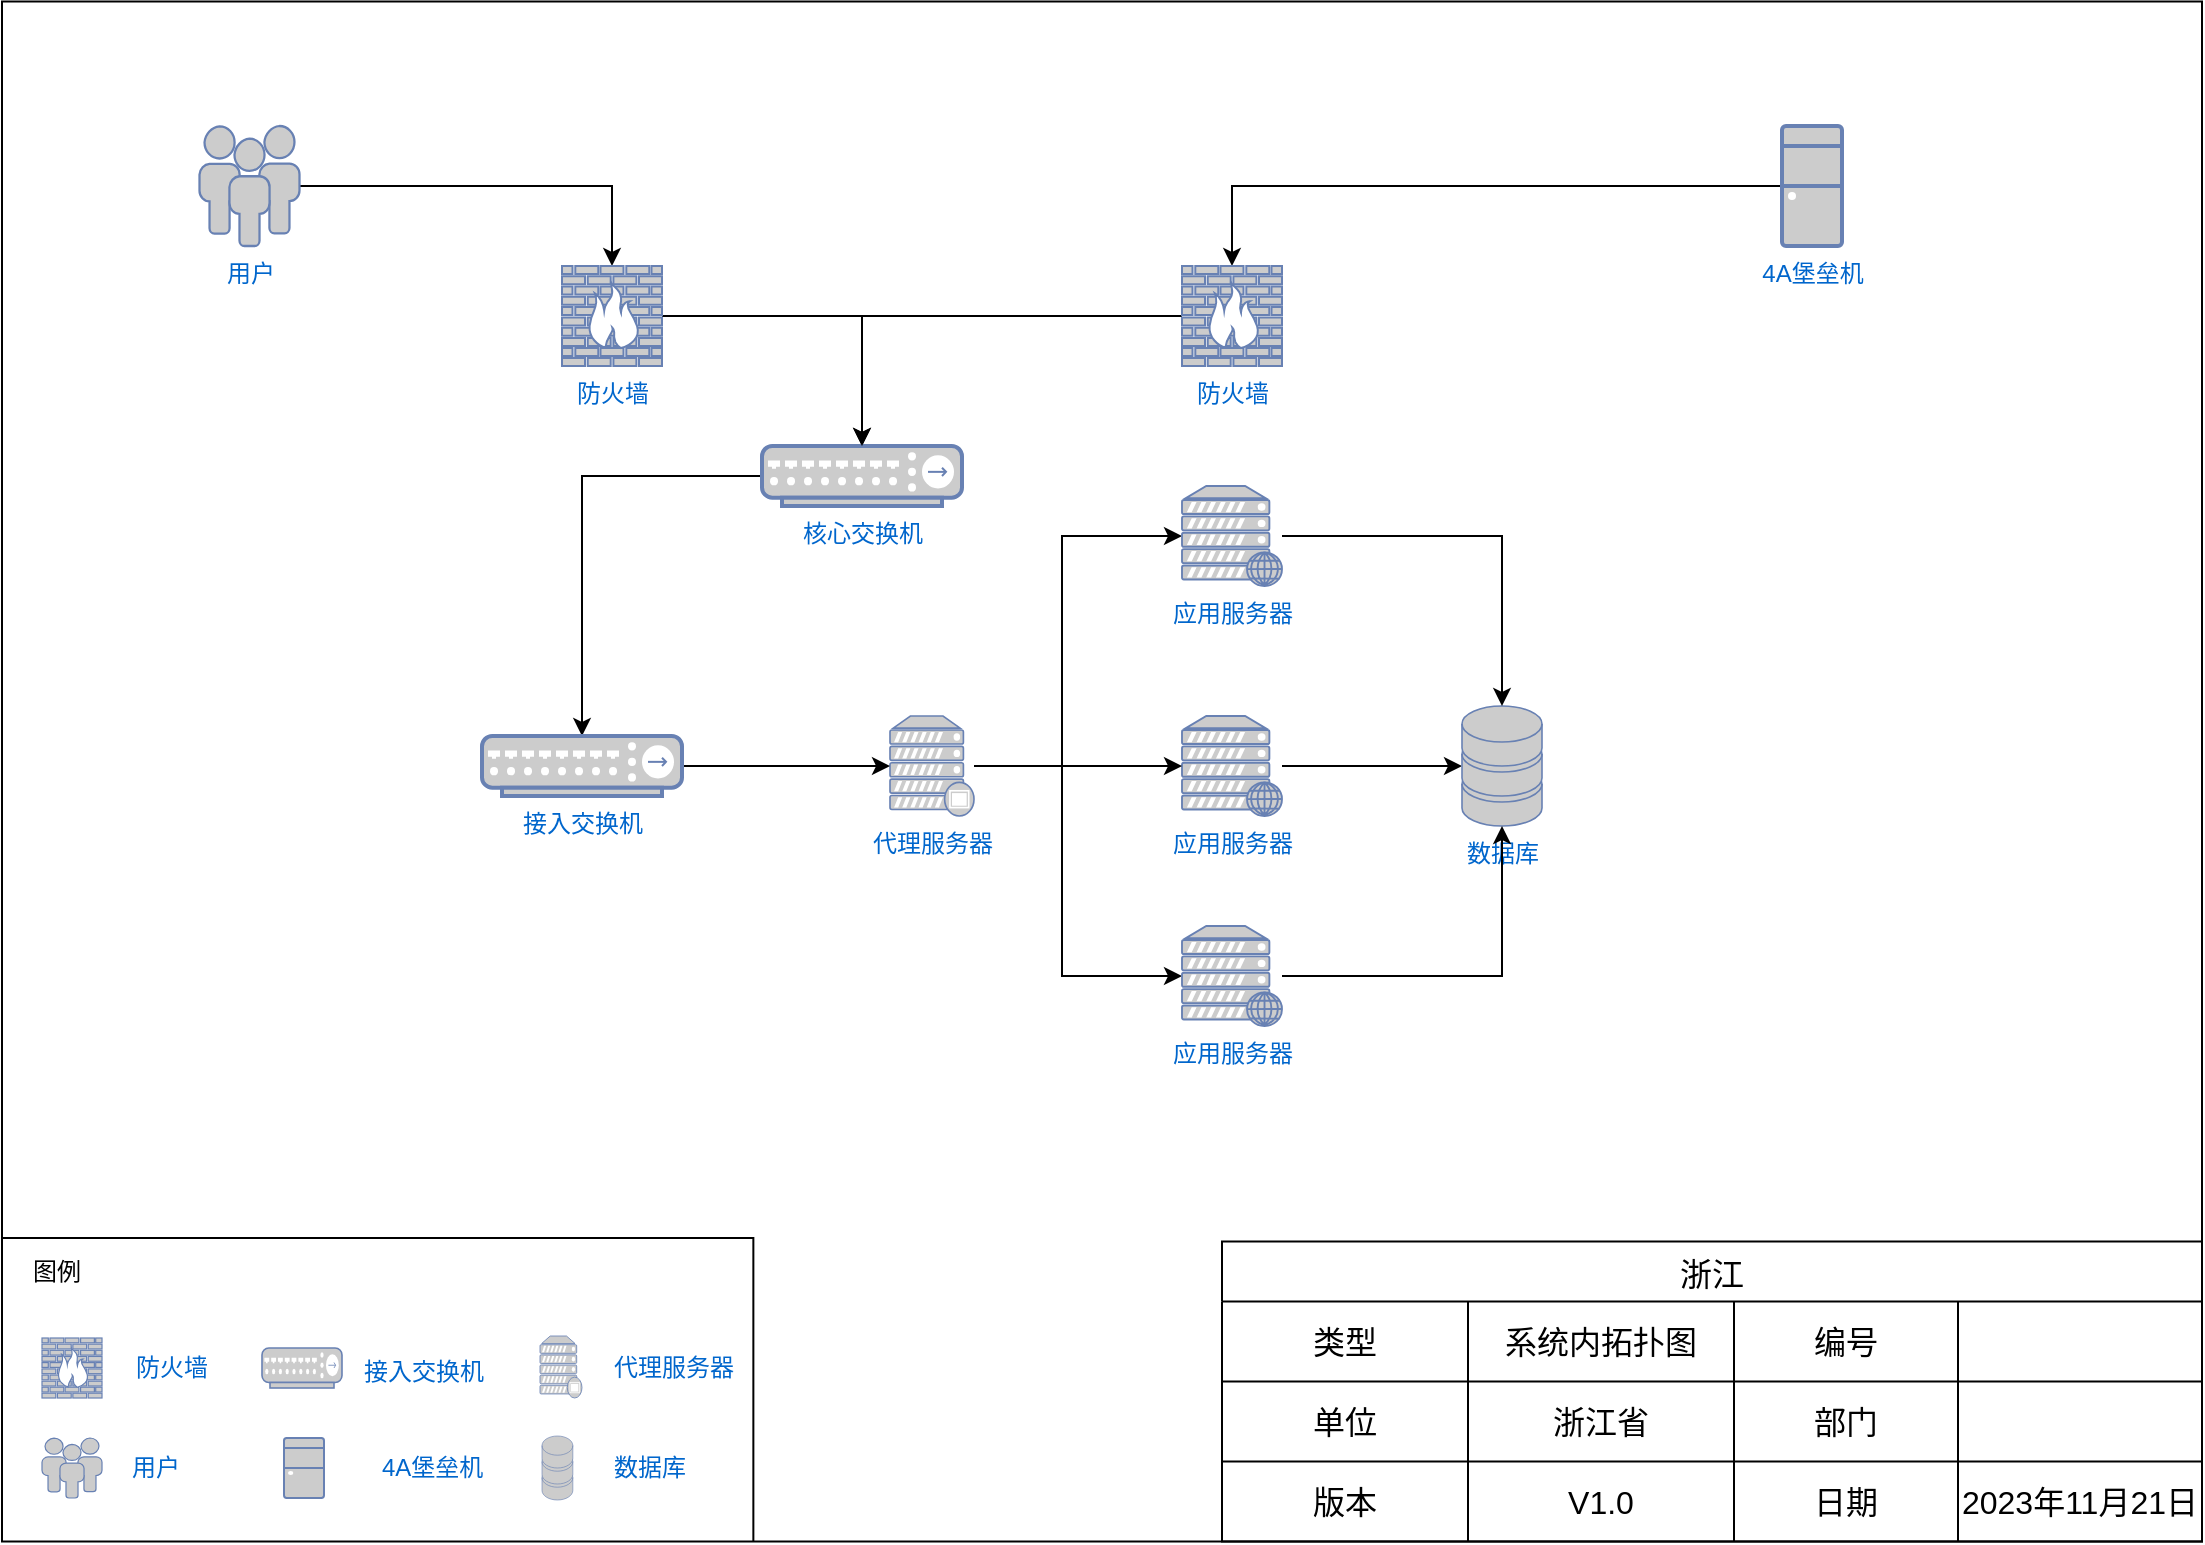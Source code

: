 <mxfile version="22.1.3" type="github">
  <diagram name="Page-1" id="N03-g4pvV7ls1qnGNdEI">
    <mxGraphModel dx="1837" dy="1077" grid="1" gridSize="10" guides="1" tooltips="1" connect="1" arrows="1" fold="1" page="1" pageScale="1" pageWidth="1100" pageHeight="850" background="none" math="0" shadow="0">
      <root>
        <mxCell id="0" />
        <mxCell id="1" parent="0" />
        <mxCell id="nzaEZpmG-VRNUWLQHmew-116" value="" style="rounded=0;whiteSpace=wrap;html=1;fillOpacity=0;" vertex="1" parent="1">
          <mxGeometry y="79.75" width="1100" height="770" as="geometry" />
        </mxCell>
        <mxCell id="nzaEZpmG-VRNUWLQHmew-19" value="" style="edgeStyle=orthogonalEdgeStyle;rounded=0;orthogonalLoop=1;jettySize=auto;html=1;" edge="1" parent="1" source="nzaEZpmG-VRNUWLQHmew-1" target="nzaEZpmG-VRNUWLQHmew-4">
          <mxGeometry relative="1" as="geometry" />
        </mxCell>
        <mxCell id="nzaEZpmG-VRNUWLQHmew-1" value="用户" style="fontColor=#0066CC;verticalAlign=top;verticalLabelPosition=bottom;labelPosition=center;align=center;html=1;outlineConnect=0;fillColor=#CCCCCC;strokeColor=#6881B3;gradientColor=none;gradientDirection=north;strokeWidth=2;shape=mxgraph.networks.users;" vertex="1" parent="1">
          <mxGeometry x="98.75" y="142" width="50" height="60" as="geometry" />
        </mxCell>
        <mxCell id="nzaEZpmG-VRNUWLQHmew-16" value="" style="edgeStyle=orthogonalEdgeStyle;rounded=0;orthogonalLoop=1;jettySize=auto;html=1;" edge="1" parent="1" source="nzaEZpmG-VRNUWLQHmew-2" target="nzaEZpmG-VRNUWLQHmew-3">
          <mxGeometry relative="1" as="geometry" />
        </mxCell>
        <mxCell id="nzaEZpmG-VRNUWLQHmew-2" value="应用服务器" style="fontColor=#0066CC;verticalAlign=top;verticalLabelPosition=bottom;labelPosition=center;align=center;html=1;outlineConnect=0;fillColor=#CCCCCC;strokeColor=#6881B3;gradientColor=none;gradientDirection=north;strokeWidth=2;shape=mxgraph.networks.web_server;" vertex="1" parent="1">
          <mxGeometry x="590" y="437" width="50" height="50" as="geometry" />
        </mxCell>
        <mxCell id="nzaEZpmG-VRNUWLQHmew-3" value="数据库" style="fontColor=#0066CC;verticalAlign=top;verticalLabelPosition=bottom;labelPosition=center;align=center;html=1;outlineConnect=0;fillColor=#CCCCCC;strokeColor=#6881B3;gradientColor=none;gradientDirection=north;strokeWidth=2;shape=mxgraph.networks.storage;" vertex="1" parent="1">
          <mxGeometry x="730" y="432" width="40" height="60" as="geometry" />
        </mxCell>
        <mxCell id="nzaEZpmG-VRNUWLQHmew-10" value="" style="edgeStyle=orthogonalEdgeStyle;rounded=0;orthogonalLoop=1;jettySize=auto;html=1;" edge="1" parent="1" source="nzaEZpmG-VRNUWLQHmew-4" target="nzaEZpmG-VRNUWLQHmew-92">
          <mxGeometry relative="1" as="geometry" />
        </mxCell>
        <mxCell id="nzaEZpmG-VRNUWLQHmew-4" value="防火墙" style="fontColor=#0066CC;verticalAlign=top;verticalLabelPosition=bottom;labelPosition=center;align=center;html=1;outlineConnect=0;fillColor=#CCCCCC;strokeColor=#6881B3;gradientColor=none;gradientDirection=north;strokeWidth=2;shape=mxgraph.networks.firewall;" vertex="1" parent="1">
          <mxGeometry x="280" y="212" width="50" height="50" as="geometry" />
        </mxCell>
        <mxCell id="nzaEZpmG-VRNUWLQHmew-98" value="" style="edgeStyle=orthogonalEdgeStyle;rounded=0;orthogonalLoop=1;jettySize=auto;html=1;" edge="1" parent="1" source="nzaEZpmG-VRNUWLQHmew-5" target="nzaEZpmG-VRNUWLQHmew-95">
          <mxGeometry relative="1" as="geometry" />
        </mxCell>
        <mxCell id="nzaEZpmG-VRNUWLQHmew-5" value="4A堡垒机" style="fontColor=#0066CC;verticalAlign=top;verticalLabelPosition=bottom;labelPosition=center;align=center;html=1;outlineConnect=0;fillColor=#CCCCCC;strokeColor=#6881B3;gradientColor=none;gradientDirection=north;strokeWidth=2;shape=mxgraph.networks.desktop_pc;" vertex="1" parent="1">
          <mxGeometry x="890" y="142" width="30" height="60" as="geometry" />
        </mxCell>
        <mxCell id="nzaEZpmG-VRNUWLQHmew-11" value="" style="edgeStyle=orthogonalEdgeStyle;rounded=0;orthogonalLoop=1;jettySize=auto;html=1;" edge="1" parent="1" source="nzaEZpmG-VRNUWLQHmew-6" target="nzaEZpmG-VRNUWLQHmew-2">
          <mxGeometry relative="1" as="geometry" />
        </mxCell>
        <mxCell id="nzaEZpmG-VRNUWLQHmew-12" value="" style="edgeStyle=orthogonalEdgeStyle;rounded=0;orthogonalLoop=1;jettySize=auto;html=1;" edge="1" parent="1" source="nzaEZpmG-VRNUWLQHmew-6" target="nzaEZpmG-VRNUWLQHmew-9">
          <mxGeometry relative="1" as="geometry">
            <Array as="points">
              <mxPoint x="530" y="462" />
              <mxPoint x="530" y="347" />
            </Array>
          </mxGeometry>
        </mxCell>
        <mxCell id="nzaEZpmG-VRNUWLQHmew-14" value="" style="edgeStyle=orthogonalEdgeStyle;rounded=0;orthogonalLoop=1;jettySize=auto;html=1;" edge="1" parent="1" source="nzaEZpmG-VRNUWLQHmew-6" target="nzaEZpmG-VRNUWLQHmew-8">
          <mxGeometry relative="1" as="geometry">
            <Array as="points">
              <mxPoint x="530" y="462" />
              <mxPoint x="530" y="567" />
            </Array>
          </mxGeometry>
        </mxCell>
        <mxCell id="nzaEZpmG-VRNUWLQHmew-6" value="代理服务器" style="fontColor=#0066CC;verticalAlign=top;verticalLabelPosition=bottom;labelPosition=center;align=center;html=1;outlineConnect=0;fillColor=#CCCCCC;strokeColor=#6881B3;gradientColor=none;gradientDirection=north;strokeWidth=2;shape=mxgraph.networks.proxy_server;" vertex="1" parent="1">
          <mxGeometry x="444" y="437" width="42" height="50" as="geometry" />
        </mxCell>
        <mxCell id="nzaEZpmG-VRNUWLQHmew-17" value="" style="edgeStyle=orthogonalEdgeStyle;rounded=0;orthogonalLoop=1;jettySize=auto;html=1;" edge="1" parent="1" source="nzaEZpmG-VRNUWLQHmew-8" target="nzaEZpmG-VRNUWLQHmew-3">
          <mxGeometry relative="1" as="geometry" />
        </mxCell>
        <mxCell id="nzaEZpmG-VRNUWLQHmew-8" value="应用服务器" style="fontColor=#0066CC;verticalAlign=top;verticalLabelPosition=bottom;labelPosition=center;align=center;html=1;outlineConnect=0;fillColor=#CCCCCC;strokeColor=#6881B3;gradientColor=none;gradientDirection=north;strokeWidth=2;shape=mxgraph.networks.web_server;" vertex="1" parent="1">
          <mxGeometry x="590" y="542" width="50" height="50" as="geometry" />
        </mxCell>
        <mxCell id="nzaEZpmG-VRNUWLQHmew-15" value="" style="edgeStyle=orthogonalEdgeStyle;rounded=0;orthogonalLoop=1;jettySize=auto;html=1;" edge="1" parent="1" source="nzaEZpmG-VRNUWLQHmew-9" target="nzaEZpmG-VRNUWLQHmew-3">
          <mxGeometry relative="1" as="geometry" />
        </mxCell>
        <mxCell id="nzaEZpmG-VRNUWLQHmew-9" value="应用服务器" style="fontColor=#0066CC;verticalAlign=top;verticalLabelPosition=bottom;labelPosition=center;align=center;html=1;outlineConnect=0;fillColor=#CCCCCC;strokeColor=#6881B3;gradientColor=none;gradientDirection=north;strokeWidth=2;shape=mxgraph.networks.web_server;" vertex="1" parent="1">
          <mxGeometry x="590" y="322" width="50" height="50" as="geometry" />
        </mxCell>
        <mxCell id="nzaEZpmG-VRNUWLQHmew-25" value="浙江" style="shape=table;startSize=30;container=1;collapsible=0;childLayout=tableLayout;strokeColor=default;fontSize=16;shadow=0;rowLines=1;fixedRows=0;movable=1;resizable=1;rotatable=1;deletable=1;editable=1;locked=0;connectable=1;metaEdit=0;arcSize=15;" vertex="1" parent="1">
          <mxGeometry x="610" y="699.75" width="490" height="150" as="geometry" />
        </mxCell>
        <mxCell id="nzaEZpmG-VRNUWLQHmew-26" value="" style="shape=tableRow;horizontal=0;startSize=0;swimlaneHead=0;swimlaneBody=0;strokeColor=inherit;top=0;left=0;bottom=0;right=0;collapsible=0;dropTarget=0;fillColor=none;points=[[0,0.5],[1,0.5]];portConstraint=eastwest;fontSize=16;" vertex="1" parent="nzaEZpmG-VRNUWLQHmew-25">
          <mxGeometry y="30" width="490" height="40" as="geometry" />
        </mxCell>
        <mxCell id="nzaEZpmG-VRNUWLQHmew-82" value="类型" style="shape=partialRectangle;html=1;whiteSpace=wrap;connectable=0;strokeColor=inherit;overflow=hidden;fillColor=none;top=0;left=0;bottom=0;right=0;pointerEvents=1;fontSize=16;" vertex="1" parent="nzaEZpmG-VRNUWLQHmew-26">
          <mxGeometry width="123" height="40" as="geometry">
            <mxRectangle width="123" height="40" as="alternateBounds" />
          </mxGeometry>
        </mxCell>
        <mxCell id="nzaEZpmG-VRNUWLQHmew-27" value="系统内拓扑图" style="shape=partialRectangle;html=1;whiteSpace=wrap;connectable=0;strokeColor=inherit;overflow=hidden;fillColor=none;top=0;left=0;bottom=0;right=0;pointerEvents=1;fontSize=16;" vertex="1" parent="nzaEZpmG-VRNUWLQHmew-26">
          <mxGeometry x="123" width="133" height="40" as="geometry">
            <mxRectangle width="133" height="40" as="alternateBounds" />
          </mxGeometry>
        </mxCell>
        <mxCell id="nzaEZpmG-VRNUWLQHmew-28" value="编号" style="shape=partialRectangle;html=1;whiteSpace=wrap;connectable=0;strokeColor=inherit;overflow=hidden;fillColor=none;top=0;left=0;bottom=0;right=0;pointerEvents=1;fontSize=16;" vertex="1" parent="nzaEZpmG-VRNUWLQHmew-26">
          <mxGeometry x="256" width="112" height="40" as="geometry">
            <mxRectangle width="112" height="40" as="alternateBounds" />
          </mxGeometry>
        </mxCell>
        <mxCell id="nzaEZpmG-VRNUWLQHmew-29" value="" style="shape=partialRectangle;html=1;whiteSpace=wrap;connectable=0;strokeColor=inherit;overflow=hidden;fillColor=none;top=0;left=0;bottom=0;right=0;pointerEvents=1;fontSize=16;" vertex="1" parent="nzaEZpmG-VRNUWLQHmew-26">
          <mxGeometry x="368" width="122" height="40" as="geometry">
            <mxRectangle width="122" height="40" as="alternateBounds" />
          </mxGeometry>
        </mxCell>
        <mxCell id="nzaEZpmG-VRNUWLQHmew-34" value="" style="shape=tableRow;horizontal=0;startSize=0;swimlaneHead=0;swimlaneBody=0;strokeColor=inherit;top=0;left=0;bottom=0;right=0;collapsible=0;dropTarget=0;fillColor=none;points=[[0,0.5],[1,0.5]];portConstraint=eastwest;fontSize=16;" vertex="1" parent="nzaEZpmG-VRNUWLQHmew-25">
          <mxGeometry y="70" width="490" height="40" as="geometry" />
        </mxCell>
        <mxCell id="nzaEZpmG-VRNUWLQHmew-83" value="单位" style="shape=partialRectangle;html=1;whiteSpace=wrap;connectable=0;strokeColor=inherit;overflow=hidden;fillColor=none;top=0;left=0;bottom=0;right=0;pointerEvents=1;fontSize=16;" vertex="1" parent="nzaEZpmG-VRNUWLQHmew-34">
          <mxGeometry width="123" height="40" as="geometry">
            <mxRectangle width="123" height="40" as="alternateBounds" />
          </mxGeometry>
        </mxCell>
        <mxCell id="nzaEZpmG-VRNUWLQHmew-35" value="浙江省" style="shape=partialRectangle;html=1;whiteSpace=wrap;connectable=0;strokeColor=inherit;overflow=hidden;fillColor=none;top=0;left=0;bottom=0;right=0;pointerEvents=1;fontSize=16;" vertex="1" parent="nzaEZpmG-VRNUWLQHmew-34">
          <mxGeometry x="123" width="133" height="40" as="geometry">
            <mxRectangle width="133" height="40" as="alternateBounds" />
          </mxGeometry>
        </mxCell>
        <mxCell id="nzaEZpmG-VRNUWLQHmew-36" value="部门" style="shape=partialRectangle;html=1;whiteSpace=wrap;connectable=0;strokeColor=inherit;overflow=hidden;fillColor=none;top=0;left=0;bottom=0;right=0;pointerEvents=1;fontSize=16;" vertex="1" parent="nzaEZpmG-VRNUWLQHmew-34">
          <mxGeometry x="256" width="112" height="40" as="geometry">
            <mxRectangle width="112" height="40" as="alternateBounds" />
          </mxGeometry>
        </mxCell>
        <mxCell id="nzaEZpmG-VRNUWLQHmew-37" value="" style="shape=partialRectangle;html=1;whiteSpace=wrap;connectable=0;strokeColor=inherit;overflow=hidden;fillColor=none;top=0;left=0;bottom=0;right=0;pointerEvents=1;fontSize=16;" vertex="1" parent="nzaEZpmG-VRNUWLQHmew-34">
          <mxGeometry x="368" width="122" height="40" as="geometry">
            <mxRectangle width="122" height="40" as="alternateBounds" />
          </mxGeometry>
        </mxCell>
        <mxCell id="nzaEZpmG-VRNUWLQHmew-30" value="" style="shape=tableRow;horizontal=0;startSize=0;swimlaneHead=0;swimlaneBody=0;strokeColor=inherit;top=0;left=0;bottom=0;right=0;collapsible=0;dropTarget=0;fillColor=none;points=[[0,0.5],[1,0.5]];portConstraint=eastwest;fontSize=16;" vertex="1" parent="nzaEZpmG-VRNUWLQHmew-25">
          <mxGeometry y="110" width="490" height="40" as="geometry" />
        </mxCell>
        <mxCell id="nzaEZpmG-VRNUWLQHmew-84" value="版本" style="shape=partialRectangle;html=1;whiteSpace=wrap;connectable=0;strokeColor=inherit;overflow=hidden;fillColor=none;top=0;left=0;bottom=0;right=0;pointerEvents=1;fontSize=16;" vertex="1" parent="nzaEZpmG-VRNUWLQHmew-30">
          <mxGeometry width="123" height="40" as="geometry">
            <mxRectangle width="123" height="40" as="alternateBounds" />
          </mxGeometry>
        </mxCell>
        <mxCell id="nzaEZpmG-VRNUWLQHmew-31" value="V1.0" style="shape=partialRectangle;html=1;whiteSpace=wrap;connectable=0;strokeColor=inherit;overflow=hidden;fillColor=none;top=0;left=0;bottom=0;right=0;pointerEvents=1;fontSize=16;" vertex="1" parent="nzaEZpmG-VRNUWLQHmew-30">
          <mxGeometry x="123" width="133" height="40" as="geometry">
            <mxRectangle width="133" height="40" as="alternateBounds" />
          </mxGeometry>
        </mxCell>
        <mxCell id="nzaEZpmG-VRNUWLQHmew-32" value="日期" style="shape=partialRectangle;html=1;whiteSpace=wrap;connectable=0;strokeColor=inherit;overflow=hidden;fillColor=none;top=0;left=0;bottom=0;right=0;pointerEvents=1;fontSize=16;" vertex="1" parent="nzaEZpmG-VRNUWLQHmew-30">
          <mxGeometry x="256" width="112" height="40" as="geometry">
            <mxRectangle width="112" height="40" as="alternateBounds" />
          </mxGeometry>
        </mxCell>
        <mxCell id="nzaEZpmG-VRNUWLQHmew-33" value="2023年11月21日" style="shape=partialRectangle;html=1;whiteSpace=wrap;connectable=0;strokeColor=inherit;overflow=hidden;fillColor=none;top=0;left=0;bottom=0;right=0;pointerEvents=1;fontSize=16;" vertex="1" parent="nzaEZpmG-VRNUWLQHmew-30">
          <mxGeometry x="368" width="122" height="40" as="geometry">
            <mxRectangle width="122" height="40" as="alternateBounds" />
          </mxGeometry>
        </mxCell>
        <mxCell id="nzaEZpmG-VRNUWLQHmew-91" value="" style="shape=partialRectangle;whiteSpace=wrap;html=1;top=0;left=0;fillColor=none;noLabel=0;rotation=-90;" vertex="1" parent="1">
          <mxGeometry x="112.34" y="585.67" width="151" height="375.68" as="geometry" />
        </mxCell>
        <mxCell id="nzaEZpmG-VRNUWLQHmew-103" value="" style="edgeStyle=orthogonalEdgeStyle;rounded=0;orthogonalLoop=1;jettySize=auto;html=1;" edge="1" parent="1" source="nzaEZpmG-VRNUWLQHmew-92" target="nzaEZpmG-VRNUWLQHmew-100">
          <mxGeometry relative="1" as="geometry" />
        </mxCell>
        <mxCell id="nzaEZpmG-VRNUWLQHmew-92" value="核心交换机" style="fontColor=#0066CC;verticalAlign=top;verticalLabelPosition=bottom;labelPosition=center;align=center;html=1;outlineConnect=0;fillColor=#CCCCCC;strokeColor=#6881B3;gradientColor=none;gradientDirection=north;strokeWidth=2;shape=mxgraph.networks.hub;" vertex="1" parent="1">
          <mxGeometry x="380" y="302" width="100" height="30" as="geometry" />
        </mxCell>
        <mxCell id="nzaEZpmG-VRNUWLQHmew-99" value="" style="edgeStyle=orthogonalEdgeStyle;rounded=0;orthogonalLoop=1;jettySize=auto;html=1;" edge="1" parent="1" source="nzaEZpmG-VRNUWLQHmew-95" target="nzaEZpmG-VRNUWLQHmew-92">
          <mxGeometry relative="1" as="geometry" />
        </mxCell>
        <mxCell id="nzaEZpmG-VRNUWLQHmew-95" value="防火墙" style="fontColor=#0066CC;verticalAlign=top;verticalLabelPosition=bottom;labelPosition=center;align=center;html=1;outlineConnect=0;fillColor=#CCCCCC;strokeColor=#6881B3;gradientColor=none;gradientDirection=north;strokeWidth=2;shape=mxgraph.networks.firewall;" vertex="1" parent="1">
          <mxGeometry x="590" y="212" width="50" height="50" as="geometry" />
        </mxCell>
        <mxCell id="nzaEZpmG-VRNUWLQHmew-101" value="" style="edgeStyle=orthogonalEdgeStyle;rounded=0;orthogonalLoop=1;jettySize=auto;html=1;" edge="1" parent="1" source="nzaEZpmG-VRNUWLQHmew-100" target="nzaEZpmG-VRNUWLQHmew-6">
          <mxGeometry relative="1" as="geometry" />
        </mxCell>
        <mxCell id="nzaEZpmG-VRNUWLQHmew-100" value="接入交换机" style="fontColor=#0066CC;verticalAlign=top;verticalLabelPosition=bottom;labelPosition=center;align=center;html=1;outlineConnect=0;fillColor=#CCCCCC;strokeColor=#6881B3;gradientColor=none;gradientDirection=north;strokeWidth=2;shape=mxgraph.networks.hub;" vertex="1" parent="1">
          <mxGeometry x="240" y="447" width="100" height="30" as="geometry" />
        </mxCell>
        <mxCell id="nzaEZpmG-VRNUWLQHmew-104" value="防火墙" style="fontColor=#0066CC;verticalAlign=middle;verticalLabelPosition=middle;labelPosition=right;align=left;html=1;outlineConnect=0;fillColor=#CCCCCC;strokeColor=#6881B3;gradientColor=none;gradientDirection=north;strokeWidth=2;shape=mxgraph.networks.firewall;noLabel=0;fontSize=12;spacingLeft=15;" vertex="1" parent="1">
          <mxGeometry x="20" y="748" width="30" height="30" as="geometry" />
        </mxCell>
        <mxCell id="nzaEZpmG-VRNUWLQHmew-105" value="接入交换机" style="fontColor=#0066CC;verticalAlign=middle;verticalLabelPosition=middle;labelPosition=right;align=left;html=1;outlineConnect=0;fillColor=#CCCCCC;strokeColor=#6881B3;gradientColor=none;gradientDirection=north;strokeWidth=2;shape=mxgraph.networks.hub;spacingLeft=9;spacingBottom=-3;spacingRight=8;" vertex="1" parent="1">
          <mxGeometry x="130" y="753" width="40" height="20" as="geometry" />
        </mxCell>
        <mxCell id="nzaEZpmG-VRNUWLQHmew-106" value="用户" style="fontColor=#0066CC;verticalAlign=middle;verticalLabelPosition=middle;labelPosition=right;align=left;html=1;outlineConnect=0;fillColor=#CCCCCC;strokeColor=#6881B3;gradientColor=none;gradientDirection=north;strokeWidth=2;shape=mxgraph.networks.users;spacingLeft=13;" vertex="1" parent="1">
          <mxGeometry x="20" y="798" width="30" height="30" as="geometry" />
        </mxCell>
        <mxCell id="nzaEZpmG-VRNUWLQHmew-109" value="4A堡垒机" style="fontColor=#0066CC;verticalAlign=middle;verticalLabelPosition=middle;labelPosition=right;align=left;html=1;outlineConnect=0;fillColor=#CCCCCC;strokeColor=#6881B3;gradientColor=none;gradientDirection=north;strokeWidth=2;shape=mxgraph.networks.desktop_pc;spacingLeft=27;" vertex="1" parent="1">
          <mxGeometry x="141" y="798" width="20" height="30" as="geometry" />
        </mxCell>
        <mxCell id="nzaEZpmG-VRNUWLQHmew-111" value="图例" style="text;html=1;align=center;verticalAlign=middle;resizable=0;points=[];autosize=1;strokeColor=none;fillColor=none;" vertex="1" parent="1">
          <mxGeometry x="2" y="699.75" width="50" height="30" as="geometry" />
        </mxCell>
        <mxCell id="nzaEZpmG-VRNUWLQHmew-112" value="代理服务器" style="fontColor=#0066CC;verticalAlign=middle;verticalLabelPosition=middle;labelPosition=right;align=left;html=1;outlineConnect=0;fillColor=#CCCCCC;strokeColor=#6881B3;gradientColor=none;gradientDirection=north;strokeWidth=2;shape=mxgraph.networks.proxy_server;spacingLeft=14;" vertex="1" parent="1">
          <mxGeometry x="269" y="747" width="21" height="31" as="geometry" />
        </mxCell>
        <mxCell id="nzaEZpmG-VRNUWLQHmew-113" value="数据库" style="fontColor=#0066CC;verticalAlign=middle;verticalLabelPosition=middle;labelPosition=right;align=left;html=1;outlineConnect=0;fillColor=#CCCCCC;strokeColor=#6881B3;gradientColor=none;gradientDirection=north;strokeWidth=2;shape=mxgraph.networks.storage;spacingLeft=19;" vertex="1" parent="1">
          <mxGeometry x="270" y="797" width="15.42" height="32" as="geometry" />
        </mxCell>
      </root>
    </mxGraphModel>
  </diagram>
</mxfile>
